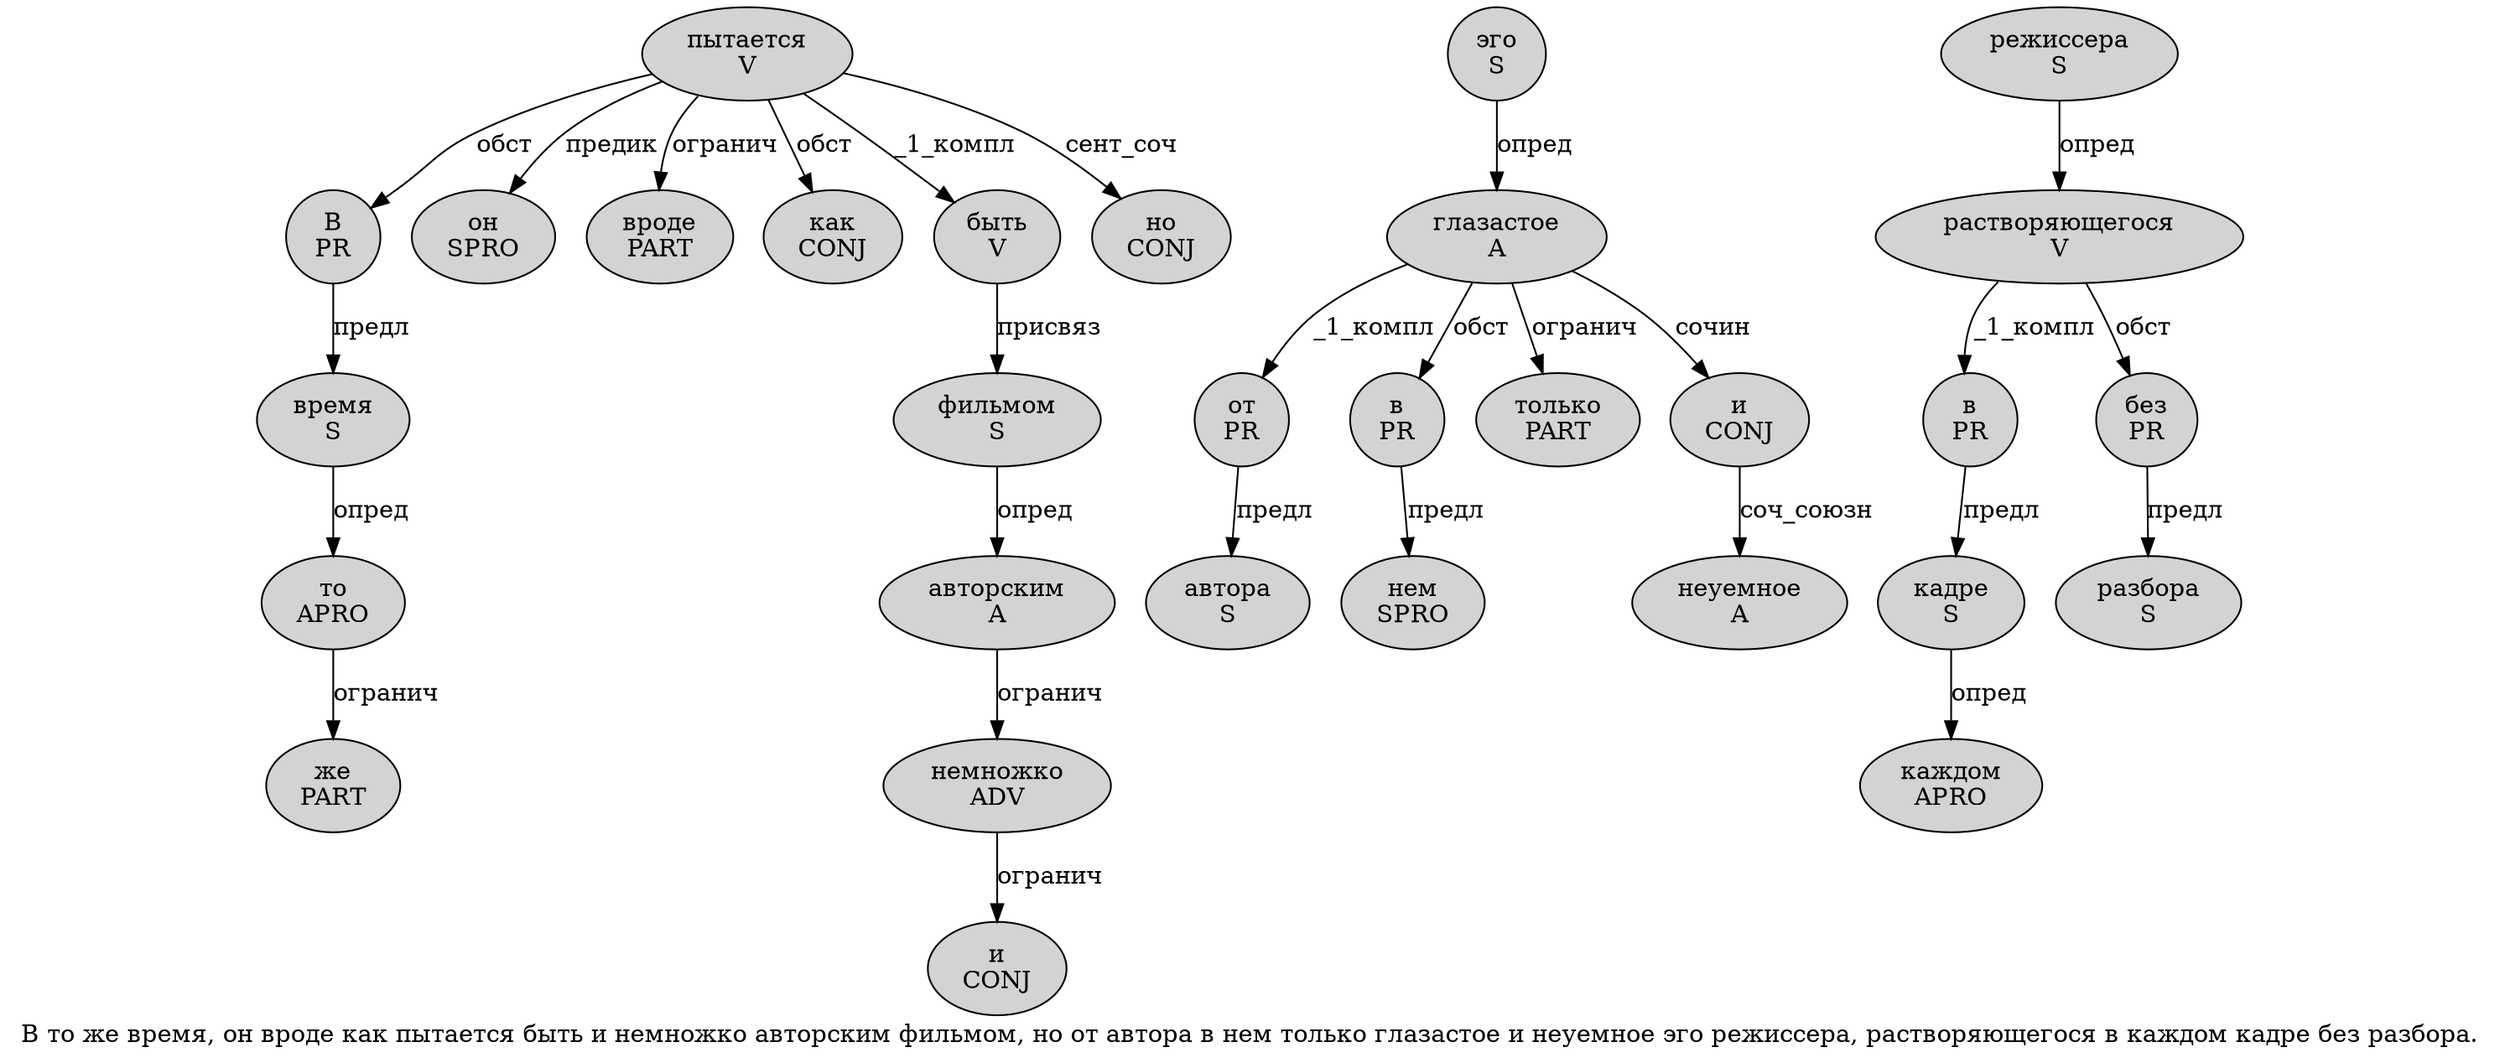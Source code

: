 digraph SENTENCE_2619 {
	graph [label="В то же время, он вроде как пытается быть и немножко авторским фильмом, но от автора в нем только глазастое и неуемное эго режиссера, растворяющегося в каждом кадре без разбора."]
	node [style=filled]
		0 [label="В
PR" color="" fillcolor=lightgray penwidth=1 shape=ellipse]
		1 [label="то
APRO" color="" fillcolor=lightgray penwidth=1 shape=ellipse]
		2 [label="же
PART" color="" fillcolor=lightgray penwidth=1 shape=ellipse]
		3 [label="время
S" color="" fillcolor=lightgray penwidth=1 shape=ellipse]
		5 [label="он
SPRO" color="" fillcolor=lightgray penwidth=1 shape=ellipse]
		6 [label="вроде
PART" color="" fillcolor=lightgray penwidth=1 shape=ellipse]
		7 [label="как
CONJ" color="" fillcolor=lightgray penwidth=1 shape=ellipse]
		8 [label="пытается
V" color="" fillcolor=lightgray penwidth=1 shape=ellipse]
		9 [label="быть
V" color="" fillcolor=lightgray penwidth=1 shape=ellipse]
		10 [label="и
CONJ" color="" fillcolor=lightgray penwidth=1 shape=ellipse]
		11 [label="немножко
ADV" color="" fillcolor=lightgray penwidth=1 shape=ellipse]
		12 [label="авторским
A" color="" fillcolor=lightgray penwidth=1 shape=ellipse]
		13 [label="фильмом
S" color="" fillcolor=lightgray penwidth=1 shape=ellipse]
		15 [label="но
CONJ" color="" fillcolor=lightgray penwidth=1 shape=ellipse]
		16 [label="от
PR" color="" fillcolor=lightgray penwidth=1 shape=ellipse]
		17 [label="автора
S" color="" fillcolor=lightgray penwidth=1 shape=ellipse]
		18 [label="в
PR" color="" fillcolor=lightgray penwidth=1 shape=ellipse]
		19 [label="нем
SPRO" color="" fillcolor=lightgray penwidth=1 shape=ellipse]
		20 [label="только
PART" color="" fillcolor=lightgray penwidth=1 shape=ellipse]
		21 [label="глазастое
A" color="" fillcolor=lightgray penwidth=1 shape=ellipse]
		22 [label="и
CONJ" color="" fillcolor=lightgray penwidth=1 shape=ellipse]
		23 [label="неуемное
A" color="" fillcolor=lightgray penwidth=1 shape=ellipse]
		24 [label="эго
S" color="" fillcolor=lightgray penwidth=1 shape=ellipse]
		25 [label="режиссера
S" color="" fillcolor=lightgray penwidth=1 shape=ellipse]
		27 [label="растворяющегося
V" color="" fillcolor=lightgray penwidth=1 shape=ellipse]
		28 [label="в
PR" color="" fillcolor=lightgray penwidth=1 shape=ellipse]
		29 [label="каждом
APRO" color="" fillcolor=lightgray penwidth=1 shape=ellipse]
		30 [label="кадре
S" color="" fillcolor=lightgray penwidth=1 shape=ellipse]
		31 [label="без
PR" color="" fillcolor=lightgray penwidth=1 shape=ellipse]
		32 [label="разбора
S" color="" fillcolor=lightgray penwidth=1 shape=ellipse]
			16 -> 17 [label="предл"]
			13 -> 12 [label="опред"]
			3 -> 1 [label="опред"]
			24 -> 21 [label="опред"]
			11 -> 10 [label="огранич"]
			1 -> 2 [label="огранич"]
			9 -> 13 [label="присвяз"]
			28 -> 30 [label="предл"]
			18 -> 19 [label="предл"]
			27 -> 28 [label="_1_компл"]
			27 -> 31 [label="обст"]
			30 -> 29 [label="опред"]
			0 -> 3 [label="предл"]
			12 -> 11 [label="огранич"]
			31 -> 32 [label="предл"]
			8 -> 0 [label="обст"]
			8 -> 5 [label="предик"]
			8 -> 6 [label="огранич"]
			8 -> 7 [label="обст"]
			8 -> 9 [label="_1_компл"]
			8 -> 15 [label="сент_соч"]
			21 -> 16 [label="_1_компл"]
			21 -> 18 [label="обст"]
			21 -> 20 [label="огранич"]
			21 -> 22 [label="сочин"]
			22 -> 23 [label="соч_союзн"]
			25 -> 27 [label="опред"]
}